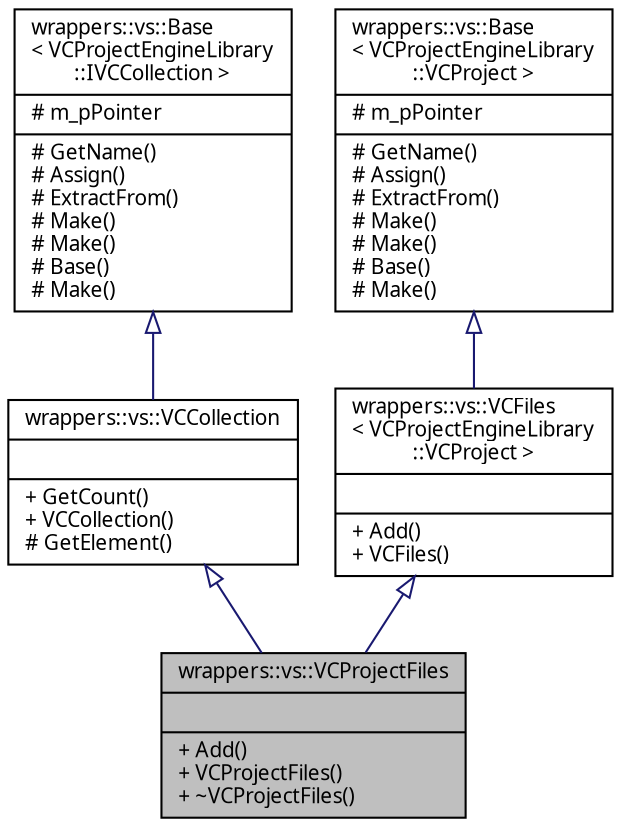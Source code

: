 digraph "wrappers::vs::VCProjectFiles"
{
 // INTERACTIVE_SVG=YES
  edge [fontname="Verdana",fontsize="10",labelfontname="Verdana",labelfontsize="10"];
  node [fontname="Verdana",fontsize="10",shape=record];
  Node1 [label="{wrappers::vs::VCProjectFiles\n||+ Add()\l+ VCProjectFiles()\l+ ~VCProjectFiles()\l}",height=0.2,width=0.4,color="black", fillcolor="grey75", style="filled", fontcolor="black"];
  Node2 -> Node1 [dir="back",color="midnightblue",fontsize="10",style="solid",arrowtail="onormal",fontname="Verdana"];
  Node2 [label="{wrappers::vs::VCCollection\n||+ GetCount()\l+ VCCollection()\l# GetElement()\l}",height=0.2,width=0.4,color="black", fillcolor="white", style="filled",URL="$classwrappers_1_1vs_1_1_v_c_collection.html",tooltip="Класс входит в Проект Common   Шаблон базового класса набора свойств. "];
  Node3 -> Node2 [dir="back",color="midnightblue",fontsize="10",style="solid",arrowtail="onormal",fontname="Verdana"];
  Node3 [label="{wrappers::vs::Base\l\< VCProjectEngineLibrary\l::IVCCollection \>\n|# m_pPointer\l|# GetName()\l# Assign()\l# ExtractFrom()\l# Make()\l# Make()\l# Base()\l# Make()\l}",height=0.2,width=0.4,color="black", fillcolor="white", style="filled",URL="$classwrappers_1_1vs_1_1_base.html"];
  Node4 -> Node1 [dir="back",color="midnightblue",fontsize="10",style="solid",arrowtail="onormal",fontname="Verdana"];
  Node4 [label="{wrappers::vs::VCFiles\l\< VCProjectEngineLibrary\l::VCProject \>\n||+ Add()\l+ VCFiles()\l}",height=0.2,width=0.4,color="black", fillcolor="white", style="filled",URL="$classwrappers_1_1vs_1_1_v_c_files.html"];
  Node5 -> Node4 [dir="back",color="midnightblue",fontsize="10",style="solid",arrowtail="onormal",fontname="Verdana"];
  Node5 [label="{wrappers::vs::Base\l\< VCProjectEngineLibrary\l::VCProject \>\n|# m_pPointer\l|# GetName()\l# Assign()\l# ExtractFrom()\l# Make()\l# Make()\l# Base()\l# Make()\l}",height=0.2,width=0.4,color="black", fillcolor="white", style="filled",URL="$classwrappers_1_1vs_1_1_base.html"];
}
